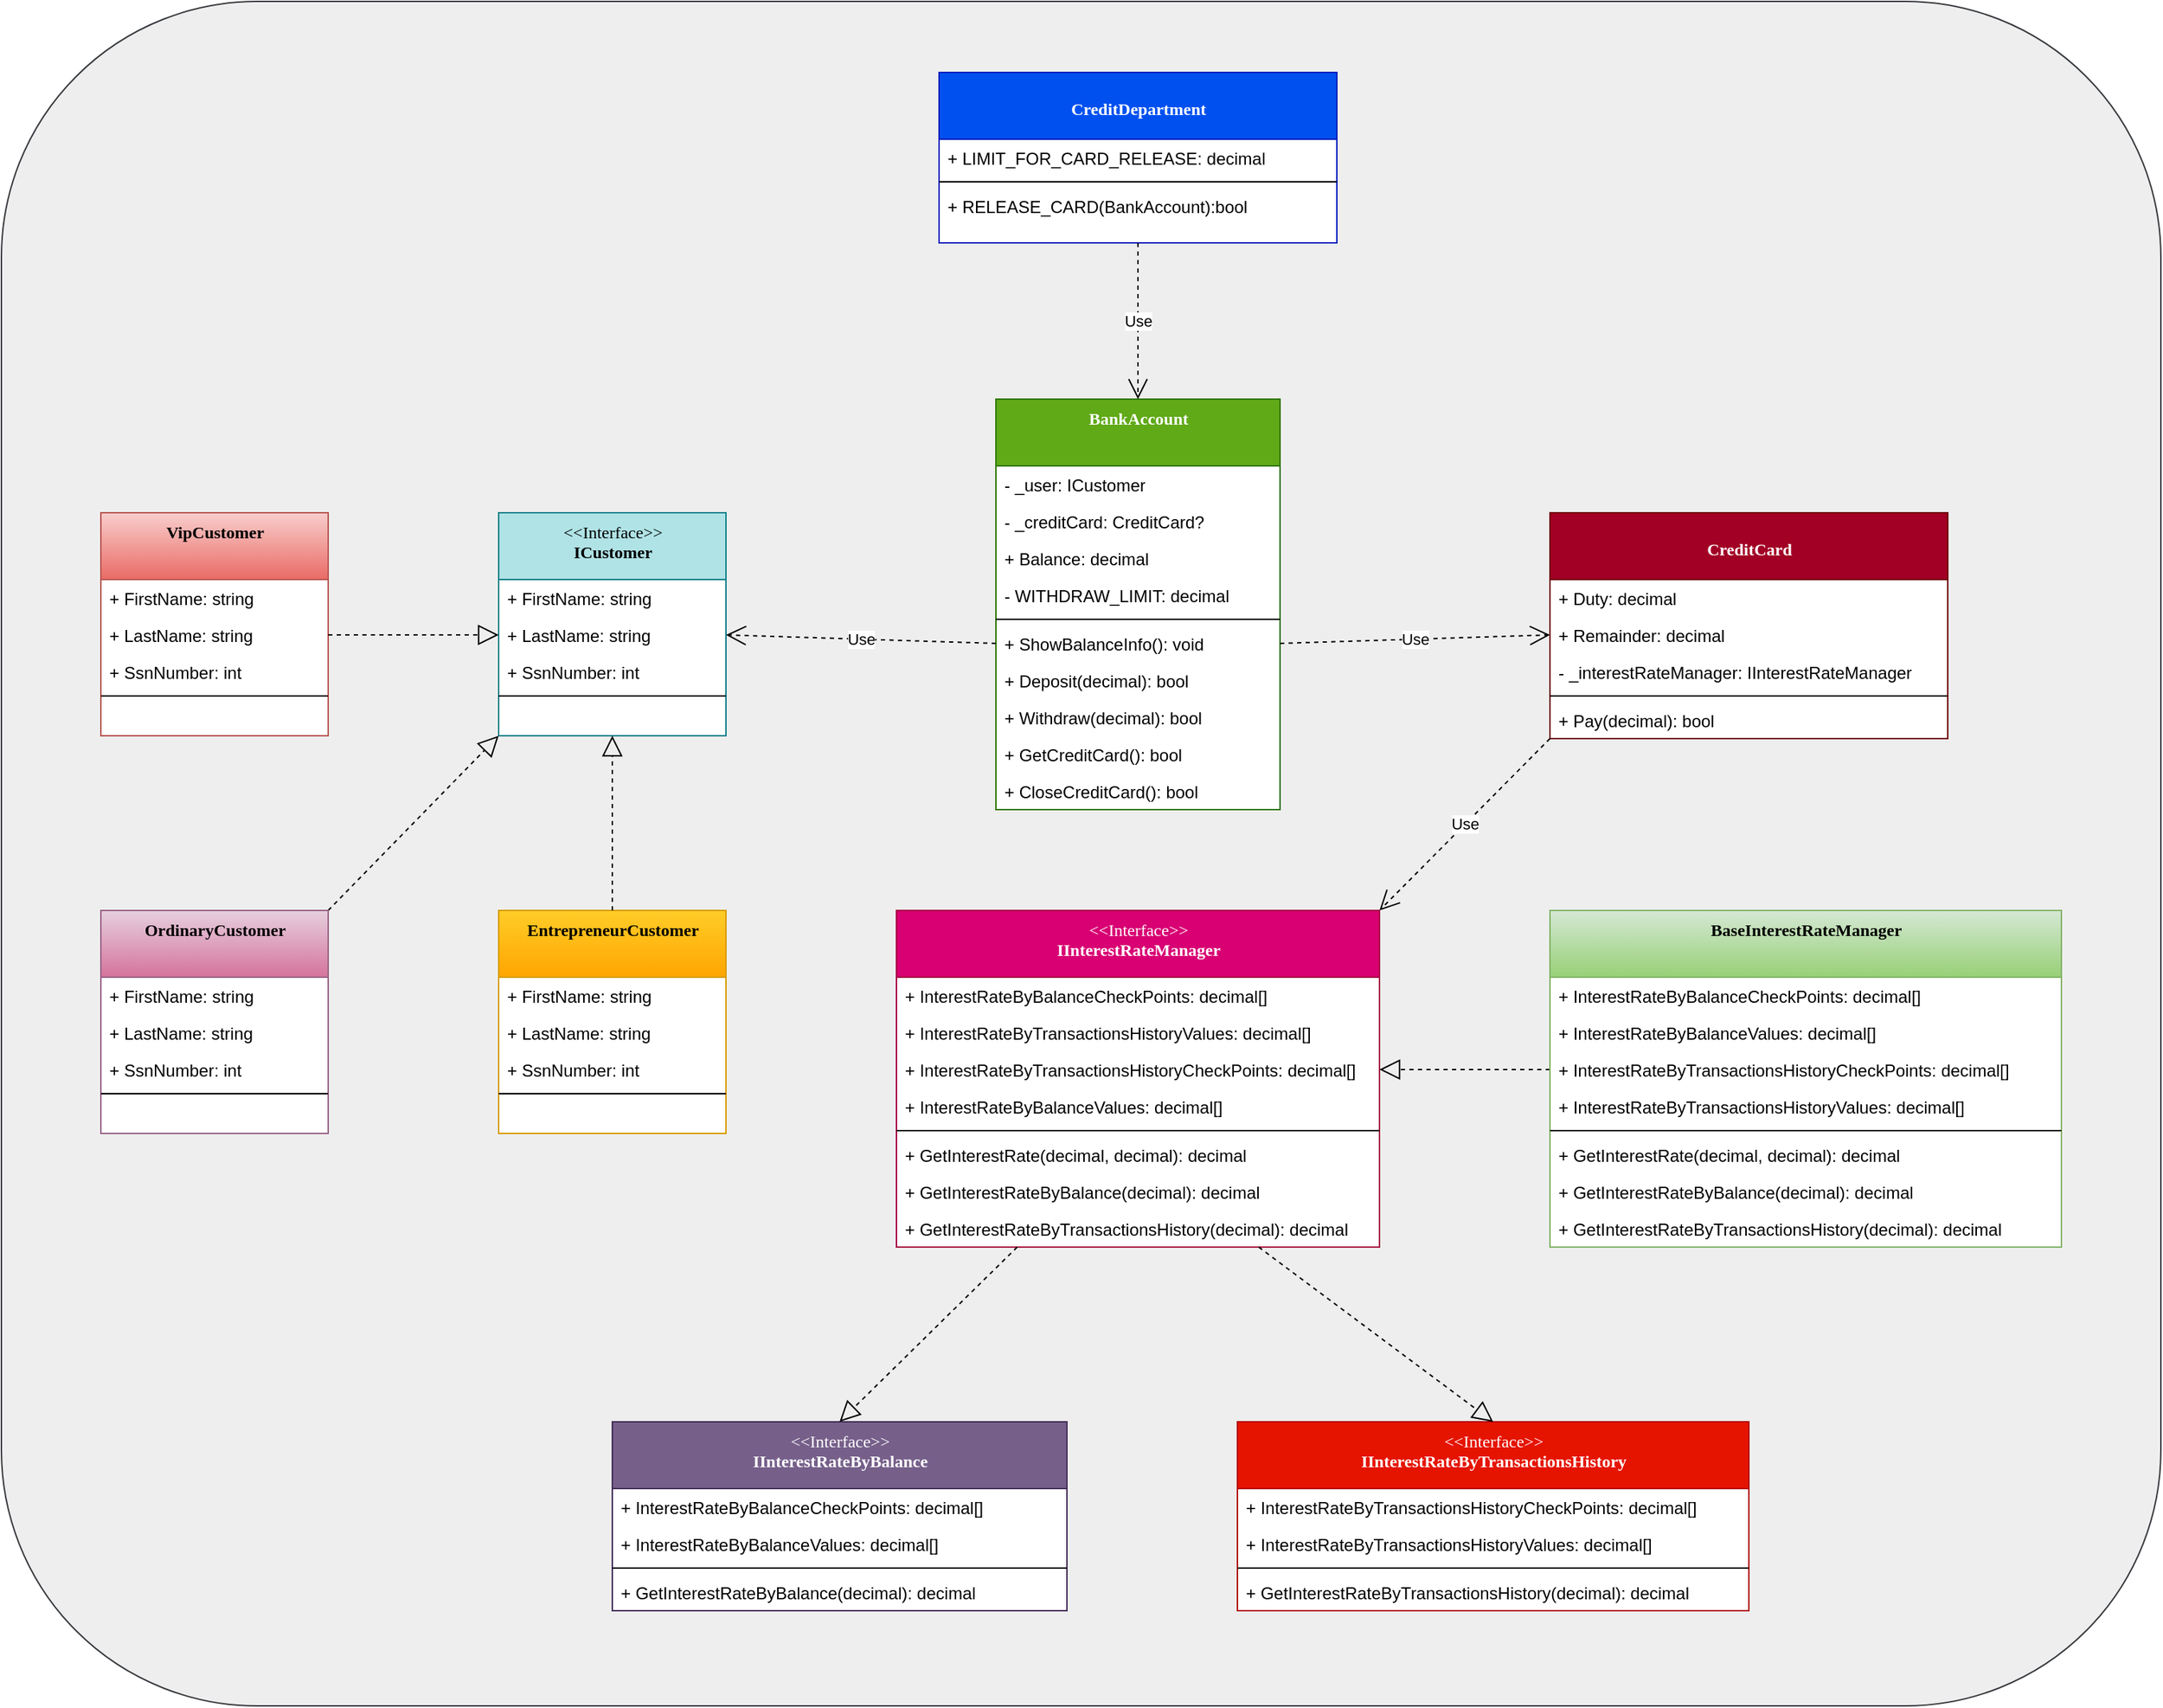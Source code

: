 <mxfile version="17.4.6" type="device"><diagram name="Page-1" id="9f46799a-70d6-7492-0946-bef42562c5a5"><mxGraphModel dx="426" dy="1614" grid="1" gridSize="10" guides="1" tooltips="1" connect="1" arrows="1" fold="1" page="1" pageScale="1" pageWidth="1100" pageHeight="850" background="#ffffff" math="0" shadow="0"><root><mxCell id="0"/><mxCell id="1" parent="0"/><mxCell id="h4UpMBdMijZL4Icsxhip-107" value="" style="rounded=1;whiteSpace=wrap;html=1;fillColor=#eeeeee;strokeColor=#36393d;" parent="1" vertex="1"><mxGeometry x="130" y="-320" width="1520" height="1200" as="geometry"/></mxCell><mxCell id="78961159f06e98e8-17" value="&lt;div&gt;&lt;span style=&quot;font-weight: normal&quot;&gt;&amp;lt;&amp;lt;Interface&amp;gt;&amp;gt;&lt;/span&gt;&lt;/div&gt;&lt;div&gt;ICustomer&lt;br&gt;&lt;/div&gt;" style="swimlane;html=1;fontStyle=1;align=center;verticalAlign=top;childLayout=stackLayout;horizontal=1;startSize=47;horizontalStack=0;resizeParent=1;resizeLast=0;collapsible=1;marginBottom=0;swimlaneFillColor=#ffffff;rounded=0;shadow=0;comic=0;labelBackgroundColor=none;strokeWidth=1;fillColor=#b0e3e6;fontFamily=Verdana;fontSize=12;strokeColor=#0e8088;" parent="1" vertex="1"><mxGeometry x="480" y="40" width="160" height="157" as="geometry"/></mxCell><mxCell id="78961159f06e98e8-21" value="+ FirstName: string" style="text;html=1;strokeColor=none;fillColor=none;align=left;verticalAlign=top;spacingLeft=4;spacingRight=4;whiteSpace=wrap;overflow=hidden;rotatable=0;points=[[0,0.5],[1,0.5]];portConstraint=eastwest;" parent="78961159f06e98e8-17" vertex="1"><mxGeometry y="47" width="160" height="26" as="geometry"/></mxCell><mxCell id="78961159f06e98e8-23" value="+ LastName: string" style="text;html=1;strokeColor=none;fillColor=none;align=left;verticalAlign=top;spacingLeft=4;spacingRight=4;whiteSpace=wrap;overflow=hidden;rotatable=0;points=[[0,0.5],[1,0.5]];portConstraint=eastwest;" parent="78961159f06e98e8-17" vertex="1"><mxGeometry y="73" width="160" height="26" as="geometry"/></mxCell><mxCell id="78961159f06e98e8-25" value="+ SsnNumber: int" style="text;html=1;strokeColor=none;fillColor=none;align=left;verticalAlign=top;spacingLeft=4;spacingRight=4;whiteSpace=wrap;overflow=hidden;rotatable=0;points=[[0,0.5],[1,0.5]];portConstraint=eastwest;" parent="78961159f06e98e8-17" vertex="1"><mxGeometry y="99" width="160" height="26" as="geometry"/></mxCell><mxCell id="78961159f06e98e8-19" value="" style="line;html=1;strokeWidth=1;fillColor=none;align=left;verticalAlign=middle;spacingTop=-1;spacingLeft=3;spacingRight=3;rotatable=0;labelPosition=right;points=[];portConstraint=eastwest;" parent="78961159f06e98e8-17" vertex="1"><mxGeometry y="125" width="160" height="8" as="geometry"/></mxCell><mxCell id="h4UpMBdMijZL4Icsxhip-3" value="" style="endArrow=block;dashed=1;endFill=0;endSize=12;html=1;rounded=0;entryX=0;entryY=1;entryDx=0;entryDy=0;exitX=1;exitY=0;exitDx=0;exitDy=0;" parent="1" source="h4UpMBdMijZL4Icsxhip-4" target="78961159f06e98e8-17" edge="1"><mxGeometry width="160" relative="1" as="geometry"><mxPoint x="990" y="390" as="sourcePoint"/><mxPoint x="1150" y="390" as="targetPoint"/></mxGeometry></mxCell><mxCell id="h4UpMBdMijZL4Icsxhip-4" value="&lt;div&gt;OrdinaryCustomer&lt;br&gt;&lt;/div&gt;" style="swimlane;html=1;fontStyle=1;align=center;verticalAlign=top;childLayout=stackLayout;horizontal=1;startSize=47;horizontalStack=0;resizeParent=1;resizeLast=0;collapsible=1;marginBottom=0;swimlaneFillColor=#ffffff;rounded=0;shadow=0;comic=0;labelBackgroundColor=none;strokeWidth=1;fillColor=#e6d0de;fontFamily=Verdana;fontSize=12;strokeColor=#996185;gradientColor=#d5739d;" parent="1" vertex="1"><mxGeometry x="200" y="320" width="160" height="157" as="geometry"/></mxCell><mxCell id="h4UpMBdMijZL4Icsxhip-5" value="+ FirstName: string" style="text;html=1;strokeColor=none;fillColor=none;align=left;verticalAlign=top;spacingLeft=4;spacingRight=4;whiteSpace=wrap;overflow=hidden;rotatable=0;points=[[0,0.5],[1,0.5]];portConstraint=eastwest;" parent="h4UpMBdMijZL4Icsxhip-4" vertex="1"><mxGeometry y="47" width="160" height="26" as="geometry"/></mxCell><mxCell id="h4UpMBdMijZL4Icsxhip-6" value="+ LastName: string" style="text;html=1;strokeColor=none;fillColor=none;align=left;verticalAlign=top;spacingLeft=4;spacingRight=4;whiteSpace=wrap;overflow=hidden;rotatable=0;points=[[0,0.5],[1,0.5]];portConstraint=eastwest;" parent="h4UpMBdMijZL4Icsxhip-4" vertex="1"><mxGeometry y="73" width="160" height="26" as="geometry"/></mxCell><mxCell id="h4UpMBdMijZL4Icsxhip-7" value="+ SsnNumber: int" style="text;html=1;strokeColor=none;fillColor=none;align=left;verticalAlign=top;spacingLeft=4;spacingRight=4;whiteSpace=wrap;overflow=hidden;rotatable=0;points=[[0,0.5],[1,0.5]];portConstraint=eastwest;" parent="h4UpMBdMijZL4Icsxhip-4" vertex="1"><mxGeometry y="99" width="160" height="26" as="geometry"/></mxCell><mxCell id="h4UpMBdMijZL4Icsxhip-8" value="" style="line;html=1;strokeWidth=1;fillColor=none;align=left;verticalAlign=middle;spacingTop=-1;spacingLeft=3;spacingRight=3;rotatable=0;labelPosition=right;points=[];portConstraint=eastwest;" parent="h4UpMBdMijZL4Icsxhip-4" vertex="1"><mxGeometry y="125" width="160" height="8" as="geometry"/></mxCell><mxCell id="h4UpMBdMijZL4Icsxhip-9" value="&lt;div&gt;EntrepreneurCustomer&lt;br&gt;&lt;/div&gt;" style="swimlane;html=1;fontStyle=1;align=center;verticalAlign=top;childLayout=stackLayout;horizontal=1;startSize=47;horizontalStack=0;resizeParent=1;resizeLast=0;collapsible=1;marginBottom=0;swimlaneFillColor=#ffffff;rounded=0;shadow=0;comic=0;labelBackgroundColor=none;strokeWidth=1;fillColor=#ffcd28;fontFamily=Verdana;fontSize=12;strokeColor=#d79b00;gradientColor=#ffa500;" parent="1" vertex="1"><mxGeometry x="480" y="320" width="160" height="157" as="geometry"><mxRectangle x="480" y="360" width="190" height="47" as="alternateBounds"/></mxGeometry></mxCell><mxCell id="h4UpMBdMijZL4Icsxhip-10" value="+ FirstName: string" style="text;html=1;strokeColor=none;fillColor=none;align=left;verticalAlign=top;spacingLeft=4;spacingRight=4;whiteSpace=wrap;overflow=hidden;rotatable=0;points=[[0,0.5],[1,0.5]];portConstraint=eastwest;" parent="h4UpMBdMijZL4Icsxhip-9" vertex="1"><mxGeometry y="47" width="160" height="26" as="geometry"/></mxCell><mxCell id="h4UpMBdMijZL4Icsxhip-11" value="+ LastName: string" style="text;html=1;strokeColor=none;fillColor=none;align=left;verticalAlign=top;spacingLeft=4;spacingRight=4;whiteSpace=wrap;overflow=hidden;rotatable=0;points=[[0,0.5],[1,0.5]];portConstraint=eastwest;" parent="h4UpMBdMijZL4Icsxhip-9" vertex="1"><mxGeometry y="73" width="160" height="26" as="geometry"/></mxCell><mxCell id="h4UpMBdMijZL4Icsxhip-12" value="+ SsnNumber: int" style="text;html=1;strokeColor=none;fillColor=none;align=left;verticalAlign=top;spacingLeft=4;spacingRight=4;whiteSpace=wrap;overflow=hidden;rotatable=0;points=[[0,0.5],[1,0.5]];portConstraint=eastwest;" parent="h4UpMBdMijZL4Icsxhip-9" vertex="1"><mxGeometry y="99" width="160" height="26" as="geometry"/></mxCell><mxCell id="h4UpMBdMijZL4Icsxhip-13" value="" style="line;html=1;strokeWidth=1;fillColor=none;align=left;verticalAlign=middle;spacingTop=-1;spacingLeft=3;spacingRight=3;rotatable=0;labelPosition=right;points=[];portConstraint=eastwest;" parent="h4UpMBdMijZL4Icsxhip-9" vertex="1"><mxGeometry y="125" width="160" height="8" as="geometry"/></mxCell><mxCell id="h4UpMBdMijZL4Icsxhip-14" value="&lt;div&gt;VipCustomer&lt;br&gt;&lt;/div&gt;" style="swimlane;html=1;fontStyle=1;align=center;verticalAlign=top;childLayout=stackLayout;horizontal=1;startSize=47;horizontalStack=0;resizeParent=1;resizeLast=0;collapsible=1;marginBottom=0;swimlaneFillColor=#ffffff;rounded=0;shadow=0;comic=0;labelBackgroundColor=none;strokeWidth=1;fillColor=#f8cecc;fontFamily=Verdana;fontSize=12;strokeColor=#b85450;gradientColor=#ea6b66;" parent="1" vertex="1"><mxGeometry x="200" y="40" width="160" height="157" as="geometry"/></mxCell><mxCell id="h4UpMBdMijZL4Icsxhip-15" value="+ FirstName: string" style="text;html=1;strokeColor=none;fillColor=none;align=left;verticalAlign=top;spacingLeft=4;spacingRight=4;whiteSpace=wrap;overflow=hidden;rotatable=0;points=[[0,0.5],[1,0.5]];portConstraint=eastwest;" parent="h4UpMBdMijZL4Icsxhip-14" vertex="1"><mxGeometry y="47" width="160" height="26" as="geometry"/></mxCell><mxCell id="h4UpMBdMijZL4Icsxhip-16" value="+ LastName: string" style="text;html=1;strokeColor=none;fillColor=none;align=left;verticalAlign=top;spacingLeft=4;spacingRight=4;whiteSpace=wrap;overflow=hidden;rotatable=0;points=[[0,0.5],[1,0.5]];portConstraint=eastwest;" parent="h4UpMBdMijZL4Icsxhip-14" vertex="1"><mxGeometry y="73" width="160" height="26" as="geometry"/></mxCell><mxCell id="h4UpMBdMijZL4Icsxhip-17" value="+ SsnNumber: int" style="text;html=1;strokeColor=none;fillColor=none;align=left;verticalAlign=top;spacingLeft=4;spacingRight=4;whiteSpace=wrap;overflow=hidden;rotatable=0;points=[[0,0.5],[1,0.5]];portConstraint=eastwest;" parent="h4UpMBdMijZL4Icsxhip-14" vertex="1"><mxGeometry y="99" width="160" height="26" as="geometry"/></mxCell><mxCell id="h4UpMBdMijZL4Icsxhip-18" value="" style="line;html=1;strokeWidth=1;fillColor=none;align=left;verticalAlign=middle;spacingTop=-1;spacingLeft=3;spacingRight=3;rotatable=0;labelPosition=right;points=[];portConstraint=eastwest;" parent="h4UpMBdMijZL4Icsxhip-14" vertex="1"><mxGeometry y="125" width="160" height="8" as="geometry"/></mxCell><mxCell id="h4UpMBdMijZL4Icsxhip-19" value="" style="endArrow=block;dashed=1;endFill=0;endSize=12;html=1;rounded=0;entryX=0.5;entryY=1;entryDx=0;entryDy=0;exitX=0.5;exitY=0;exitDx=0;exitDy=0;" parent="1" source="h4UpMBdMijZL4Icsxhip-9" target="78961159f06e98e8-17" edge="1"><mxGeometry width="160" relative="1" as="geometry"><mxPoint x="820" y="420" as="sourcePoint"/><mxPoint x="430" y="270" as="targetPoint"/></mxGeometry></mxCell><mxCell id="h4UpMBdMijZL4Icsxhip-20" value="" style="endArrow=block;dashed=1;endFill=0;endSize=12;html=1;rounded=0;entryX=0;entryY=0.5;entryDx=0;entryDy=0;exitX=1;exitY=0.5;exitDx=0;exitDy=0;" parent="1" source="h4UpMBdMijZL4Icsxhip-16" target="78961159f06e98e8-23" edge="1"><mxGeometry width="160" relative="1" as="geometry"><mxPoint x="610" y="400" as="sourcePoint"/><mxPoint x="220" y="250" as="targetPoint"/></mxGeometry></mxCell><mxCell id="h4UpMBdMijZL4Icsxhip-21" value="BankAccount" style="swimlane;html=1;fontStyle=1;align=center;verticalAlign=top;childLayout=stackLayout;horizontal=1;startSize=47;horizontalStack=0;resizeParent=1;resizeLast=0;collapsible=1;marginBottom=0;swimlaneFillColor=#ffffff;rounded=0;shadow=0;comic=0;labelBackgroundColor=none;strokeWidth=1;fillColor=#60a917;fontFamily=Verdana;fontSize=12;strokeColor=#2D7600;fontColor=#ffffff;" parent="1" vertex="1"><mxGeometry x="830" y="-40" width="200" height="289" as="geometry"/></mxCell><mxCell id="h4UpMBdMijZL4Icsxhip-22" value="- _user: ICustomer" style="text;html=1;strokeColor=none;fillColor=none;align=left;verticalAlign=top;spacingLeft=4;spacingRight=4;whiteSpace=wrap;overflow=hidden;rotatable=0;points=[[0,0.5],[1,0.5]];portConstraint=eastwest;" parent="h4UpMBdMijZL4Icsxhip-21" vertex="1"><mxGeometry y="47" width="200" height="26" as="geometry"/></mxCell><mxCell id="h4UpMBdMijZL4Icsxhip-31" value="- _creditCard: CreditCard?" style="text;html=1;strokeColor=none;fillColor=none;align=left;verticalAlign=top;spacingLeft=4;spacingRight=4;whiteSpace=wrap;overflow=hidden;rotatable=0;points=[[0,0.5],[1,0.5]];portConstraint=eastwest;" parent="h4UpMBdMijZL4Icsxhip-21" vertex="1"><mxGeometry y="73" width="200" height="26" as="geometry"/></mxCell><mxCell id="h4UpMBdMijZL4Icsxhip-33" value="+ Balance: decimal" style="text;html=1;strokeColor=none;fillColor=none;align=left;verticalAlign=top;spacingLeft=4;spacingRight=4;whiteSpace=wrap;overflow=hidden;rotatable=0;points=[[0,0.5],[1,0.5]];portConstraint=eastwest;" parent="h4UpMBdMijZL4Icsxhip-21" vertex="1"><mxGeometry y="99" width="200" height="26" as="geometry"/></mxCell><mxCell id="RHZksuAQUtv9JW6ivb7y-1" value="- WITHDRAW_LIMIT: decimal" style="text;html=1;strokeColor=none;fillColor=none;align=left;verticalAlign=top;spacingLeft=4;spacingRight=4;whiteSpace=wrap;overflow=hidden;rotatable=0;points=[[0,0.5],[1,0.5]];portConstraint=eastwest;" vertex="1" parent="h4UpMBdMijZL4Icsxhip-21"><mxGeometry y="125" width="200" height="26" as="geometry"/></mxCell><mxCell id="h4UpMBdMijZL4Icsxhip-25" value="" style="line;html=1;strokeWidth=1;fillColor=none;align=left;verticalAlign=middle;spacingTop=-1;spacingLeft=3;spacingRight=3;rotatable=0;labelPosition=right;points=[];portConstraint=eastwest;" parent="h4UpMBdMijZL4Icsxhip-21" vertex="1"><mxGeometry y="151" width="200" height="8" as="geometry"/></mxCell><mxCell id="h4UpMBdMijZL4Icsxhip-26" value="+ ShowBalanceInfo(): void" style="text;html=1;strokeColor=none;fillColor=none;align=left;verticalAlign=top;spacingLeft=4;spacingRight=4;whiteSpace=wrap;overflow=hidden;rotatable=0;points=[[0,0.5],[1,0.5]];portConstraint=eastwest;" parent="h4UpMBdMijZL4Icsxhip-21" vertex="1"><mxGeometry y="159" width="200" height="26" as="geometry"/></mxCell><mxCell id="h4UpMBdMijZL4Icsxhip-29" value="+ Deposit(decimal): bool" style="text;html=1;strokeColor=none;fillColor=none;align=left;verticalAlign=top;spacingLeft=4;spacingRight=4;whiteSpace=wrap;overflow=hidden;rotatable=0;points=[[0,0.5],[1,0.5]];portConstraint=eastwest;" parent="h4UpMBdMijZL4Icsxhip-21" vertex="1"><mxGeometry y="185" width="200" height="26" as="geometry"/></mxCell><mxCell id="h4UpMBdMijZL4Icsxhip-30" value="+ Withdraw(decimal): bool" style="text;html=1;strokeColor=none;fillColor=none;align=left;verticalAlign=top;spacingLeft=4;spacingRight=4;whiteSpace=wrap;overflow=hidden;rotatable=0;points=[[0,0.5],[1,0.5]];portConstraint=eastwest;" parent="h4UpMBdMijZL4Icsxhip-21" vertex="1"><mxGeometry y="211" width="200" height="26" as="geometry"/></mxCell><mxCell id="h4UpMBdMijZL4Icsxhip-34" value="+ GetCreditCard(): bool" style="text;html=1;strokeColor=none;fillColor=none;align=left;verticalAlign=top;spacingLeft=4;spacingRight=4;whiteSpace=wrap;overflow=hidden;rotatable=0;points=[[0,0.5],[1,0.5]];portConstraint=eastwest;" parent="h4UpMBdMijZL4Icsxhip-21" vertex="1"><mxGeometry y="237" width="200" height="26" as="geometry"/></mxCell><mxCell id="h4UpMBdMijZL4Icsxhip-35" value="+ CloseCreditCard(): bool" style="text;html=1;strokeColor=none;fillColor=none;align=left;verticalAlign=top;spacingLeft=4;spacingRight=4;whiteSpace=wrap;overflow=hidden;rotatable=0;points=[[0,0.5],[1,0.5]];portConstraint=eastwest;" parent="h4UpMBdMijZL4Icsxhip-21" vertex="1"><mxGeometry y="263" width="200" height="26" as="geometry"/></mxCell><mxCell id="h4UpMBdMijZL4Icsxhip-28" value="Use" style="endArrow=open;endSize=12;dashed=1;html=1;rounded=0;entryX=1;entryY=0.5;entryDx=0;entryDy=0;exitX=0;exitY=0.5;exitDx=0;exitDy=0;" parent="1" source="h4UpMBdMijZL4Icsxhip-26" target="78961159f06e98e8-23" edge="1"><mxGeometry width="160" relative="1" as="geometry"><mxPoint x="740" y="-80" as="sourcePoint"/><mxPoint x="780" as="targetPoint"/></mxGeometry></mxCell><mxCell id="h4UpMBdMijZL4Icsxhip-36" value="Use" style="endArrow=open;endSize=12;dashed=1;html=1;rounded=0;entryX=0;entryY=0.5;entryDx=0;entryDy=0;exitX=1;exitY=0.5;exitDx=0;exitDy=0;" parent="1" source="h4UpMBdMijZL4Icsxhip-26" target="h4UpMBdMijZL4Icsxhip-39" edge="1"><mxGeometry width="160" relative="1" as="geometry"><mxPoint x="1050" y="100" as="sourcePoint"/><mxPoint x="560" y="-320" as="targetPoint"/></mxGeometry></mxCell><mxCell id="h4UpMBdMijZL4Icsxhip-37" value="&lt;blockquote&gt;CreditCard&lt;/blockquote&gt;" style="swimlane;html=1;fontStyle=1;align=center;verticalAlign=top;childLayout=stackLayout;horizontal=1;startSize=47;horizontalStack=0;resizeParent=1;resizeLast=0;collapsible=1;marginBottom=0;swimlaneFillColor=#ffffff;rounded=0;shadow=0;comic=0;labelBackgroundColor=none;strokeWidth=1;fillColor=#a20025;fontFamily=Verdana;fontSize=12;strokeColor=#6F0000;fontColor=#ffffff;" parent="1" vertex="1"><mxGeometry x="1220" y="40" width="280" height="159" as="geometry"/></mxCell><mxCell id="h4UpMBdMijZL4Icsxhip-38" value="+ Duty: decimal" style="text;html=1;strokeColor=none;fillColor=none;align=left;verticalAlign=top;spacingLeft=4;spacingRight=4;whiteSpace=wrap;overflow=hidden;rotatable=0;points=[[0,0.5],[1,0.5]];portConstraint=eastwest;" parent="h4UpMBdMijZL4Icsxhip-37" vertex="1"><mxGeometry y="47" width="280" height="26" as="geometry"/></mxCell><mxCell id="h4UpMBdMijZL4Icsxhip-39" value="+ Remainder: decimal" style="text;html=1;strokeColor=none;fillColor=none;align=left;verticalAlign=top;spacingLeft=4;spacingRight=4;whiteSpace=wrap;overflow=hidden;rotatable=0;points=[[0,0.5],[1,0.5]];portConstraint=eastwest;" parent="h4UpMBdMijZL4Icsxhip-37" vertex="1"><mxGeometry y="73" width="280" height="26" as="geometry"/></mxCell><mxCell id="h4UpMBdMijZL4Icsxhip-58" value="- _interestRateManager: IInterestRateManager" style="text;html=1;strokeColor=none;fillColor=none;align=left;verticalAlign=top;spacingLeft=4;spacingRight=4;whiteSpace=wrap;overflow=hidden;rotatable=0;points=[[0,0.5],[1,0.5]];portConstraint=eastwest;" parent="h4UpMBdMijZL4Icsxhip-37" vertex="1"><mxGeometry y="99" width="280" height="26" as="geometry"/></mxCell><mxCell id="h4UpMBdMijZL4Icsxhip-41" value="" style="line;html=1;strokeWidth=1;fillColor=none;align=left;verticalAlign=middle;spacingTop=-1;spacingLeft=3;spacingRight=3;rotatable=0;labelPosition=right;points=[];portConstraint=eastwest;" parent="h4UpMBdMijZL4Icsxhip-37" vertex="1"><mxGeometry y="125" width="280" height="8" as="geometry"/></mxCell><mxCell id="h4UpMBdMijZL4Icsxhip-42" value="+ Pay(decimal): bool" style="text;html=1;strokeColor=none;fillColor=none;align=left;verticalAlign=top;spacingLeft=4;spacingRight=4;whiteSpace=wrap;overflow=hidden;rotatable=0;points=[[0,0.5],[1,0.5]];portConstraint=eastwest;" parent="h4UpMBdMijZL4Icsxhip-37" vertex="1"><mxGeometry y="133" width="280" height="26" as="geometry"/></mxCell><mxCell id="h4UpMBdMijZL4Icsxhip-50" value="Use" style="endArrow=open;endSize=12;dashed=1;html=1;rounded=0;entryX=1;entryY=0;entryDx=0;entryDy=0;exitX=0;exitY=1;exitDx=0;exitDy=0;" parent="1" source="h4UpMBdMijZL4Icsxhip-37" target="h4UpMBdMijZL4Icsxhip-60" edge="1"><mxGeometry width="160" relative="1" as="geometry"><mxPoint x="1070" y="180" as="sourcePoint"/><mxPoint x="890" y="270" as="targetPoint"/></mxGeometry></mxCell><mxCell id="h4UpMBdMijZL4Icsxhip-51" value="&lt;blockquote&gt;CreditDepartment&lt;/blockquote&gt;" style="swimlane;html=1;fontStyle=1;align=center;verticalAlign=top;childLayout=stackLayout;horizontal=1;startSize=47;horizontalStack=0;resizeParent=1;resizeLast=0;collapsible=1;marginBottom=0;swimlaneFillColor=#ffffff;rounded=0;shadow=0;comic=0;labelBackgroundColor=none;strokeWidth=1;fillColor=#0050ef;fontFamily=Verdana;fontSize=12;strokeColor=#001DBC;fontColor=#ffffff;" parent="1" vertex="1"><mxGeometry x="790" y="-270" width="280" height="120" as="geometry"/></mxCell><mxCell id="h4UpMBdMijZL4Icsxhip-52" value="+ LIMIT_FOR_CARD_RELEASE: decimal" style="text;html=1;strokeColor=none;fillColor=none;align=left;verticalAlign=top;spacingLeft=4;spacingRight=4;whiteSpace=wrap;overflow=hidden;rotatable=0;points=[[0,0.5],[1,0.5]];portConstraint=eastwest;" parent="h4UpMBdMijZL4Icsxhip-51" vertex="1"><mxGeometry y="47" width="280" height="26" as="geometry"/></mxCell><mxCell id="h4UpMBdMijZL4Icsxhip-54" value="" style="line;html=1;strokeWidth=1;fillColor=none;align=left;verticalAlign=middle;spacingTop=-1;spacingLeft=3;spacingRight=3;rotatable=0;labelPosition=right;points=[];portConstraint=eastwest;" parent="h4UpMBdMijZL4Icsxhip-51" vertex="1"><mxGeometry y="73" width="280" height="8" as="geometry"/></mxCell><mxCell id="h4UpMBdMijZL4Icsxhip-55" value="+ RELEASE_CARD(BankAccount):bool" style="text;html=1;strokeColor=none;fillColor=none;align=left;verticalAlign=top;spacingLeft=4;spacingRight=4;whiteSpace=wrap;overflow=hidden;rotatable=0;points=[[0,0.5],[1,0.5]];portConstraint=eastwest;" parent="h4UpMBdMijZL4Icsxhip-51" vertex="1"><mxGeometry y="81" width="280" height="26" as="geometry"/></mxCell><mxCell id="h4UpMBdMijZL4Icsxhip-59" value="Use" style="endArrow=open;endSize=12;dashed=1;html=1;rounded=0;entryX=0.5;entryY=0;entryDx=0;entryDy=0;exitX=0.5;exitY=1;exitDx=0;exitDy=0;" parent="1" source="h4UpMBdMijZL4Icsxhip-51" target="h4UpMBdMijZL4Icsxhip-21" edge="1"><mxGeometry width="160" relative="1" as="geometry"><mxPoint x="510" y="-110" as="sourcePoint"/><mxPoint x="690" y="-154.5" as="targetPoint"/></mxGeometry></mxCell><mxCell id="h4UpMBdMijZL4Icsxhip-60" value="&lt;div&gt;&lt;span style=&quot;font-weight: normal&quot;&gt;&amp;lt;&amp;lt;Interface&amp;gt;&amp;gt;&lt;/span&gt;&lt;/div&gt;&lt;div&gt;IInterestRateManager&lt;br&gt;&lt;/div&gt;" style="swimlane;html=1;fontStyle=1;align=center;verticalAlign=top;childLayout=stackLayout;horizontal=1;startSize=47;horizontalStack=0;resizeParent=1;resizeLast=0;collapsible=1;marginBottom=0;swimlaneFillColor=#ffffff;rounded=0;shadow=0;comic=0;labelBackgroundColor=none;strokeWidth=1;fillColor=#d80073;fontFamily=Verdana;fontSize=12;strokeColor=#A50040;fontColor=#ffffff;" parent="1" vertex="1"><mxGeometry x="760" y="320" width="340" height="237" as="geometry"/></mxCell><mxCell id="h4UpMBdMijZL4Icsxhip-103" value="+ InterestRateByBalanceCheckPoints: decimal[]" style="text;html=1;strokeColor=none;fillColor=none;align=left;verticalAlign=top;spacingLeft=4;spacingRight=4;whiteSpace=wrap;overflow=hidden;rotatable=0;points=[[0,0.5],[1,0.5]];portConstraint=eastwest;" parent="h4UpMBdMijZL4Icsxhip-60" vertex="1"><mxGeometry y="47" width="340" height="26" as="geometry"/></mxCell><mxCell id="h4UpMBdMijZL4Icsxhip-106" value="+ InterestRateByTransactionsHistoryValues: decimal[]" style="text;html=1;strokeColor=none;fillColor=none;align=left;verticalAlign=top;spacingLeft=4;spacingRight=4;whiteSpace=wrap;overflow=hidden;rotatable=0;points=[[0,0.5],[1,0.5]];portConstraint=eastwest;" parent="h4UpMBdMijZL4Icsxhip-60" vertex="1"><mxGeometry y="73" width="340" height="26" as="geometry"/></mxCell><mxCell id="h4UpMBdMijZL4Icsxhip-105" value="+ InterestRateByTransactionsHistoryCheckPoints: decimal[]" style="text;html=1;strokeColor=none;fillColor=none;align=left;verticalAlign=top;spacingLeft=4;spacingRight=4;whiteSpace=wrap;overflow=hidden;rotatable=0;points=[[0,0.5],[1,0.5]];portConstraint=eastwest;" parent="h4UpMBdMijZL4Icsxhip-60" vertex="1"><mxGeometry y="99" width="340" height="26" as="geometry"/></mxCell><mxCell id="h4UpMBdMijZL4Icsxhip-104" value="+ InterestRateByBalanceValues: decimal[]" style="text;html=1;strokeColor=none;fillColor=none;align=left;verticalAlign=top;spacingLeft=4;spacingRight=4;whiteSpace=wrap;overflow=hidden;rotatable=0;points=[[0,0.5],[1,0.5]];portConstraint=eastwest;" parent="h4UpMBdMijZL4Icsxhip-60" vertex="1"><mxGeometry y="125" width="340" height="26" as="geometry"/></mxCell><mxCell id="h4UpMBdMijZL4Icsxhip-64" value="" style="line;html=1;strokeWidth=1;fillColor=none;align=left;verticalAlign=middle;spacingTop=-1;spacingLeft=3;spacingRight=3;rotatable=0;labelPosition=right;points=[];portConstraint=eastwest;" parent="h4UpMBdMijZL4Icsxhip-60" vertex="1"><mxGeometry y="151" width="340" height="8" as="geometry"/></mxCell><mxCell id="h4UpMBdMijZL4Icsxhip-87" value="+ GetInterestRate(decimal, decimal): decimal" style="text;html=1;strokeColor=none;fillColor=none;align=left;verticalAlign=top;spacingLeft=4;spacingRight=4;whiteSpace=wrap;overflow=hidden;rotatable=0;points=[[0,0.5],[1,0.5]];portConstraint=eastwest;" parent="h4UpMBdMijZL4Icsxhip-60" vertex="1"><mxGeometry y="159" width="340" height="26" as="geometry"/></mxCell><mxCell id="h4UpMBdMijZL4Icsxhip-90" value="+ GetInterestRateByBalance(decimal): decimal" style="text;html=1;strokeColor=none;fillColor=none;align=left;verticalAlign=top;spacingLeft=4;spacingRight=4;whiteSpace=wrap;overflow=hidden;rotatable=0;points=[[0,0.5],[1,0.5]];portConstraint=eastwest;" parent="h4UpMBdMijZL4Icsxhip-60" vertex="1"><mxGeometry y="185" width="340" height="26" as="geometry"/></mxCell><mxCell id="h4UpMBdMijZL4Icsxhip-91" value="+ GetInterestRateByTransactionsHistory(decimal): decimal" style="text;html=1;strokeColor=none;fillColor=none;align=left;verticalAlign=top;spacingLeft=4;spacingRight=4;whiteSpace=wrap;overflow=hidden;rotatable=0;points=[[0,0.5],[1,0.5]];portConstraint=eastwest;" parent="h4UpMBdMijZL4Icsxhip-60" vertex="1"><mxGeometry y="211" width="340" height="26" as="geometry"/></mxCell><mxCell id="h4UpMBdMijZL4Icsxhip-75" value="&lt;div&gt;&lt;span style=&quot;font-weight: normal&quot;&gt;&amp;lt;&amp;lt;Interface&amp;gt;&amp;gt;&lt;/span&gt;&lt;/div&gt;&lt;div&gt;IInterestRateByBalance&lt;br&gt;&lt;/div&gt;" style="swimlane;html=1;fontStyle=1;align=center;verticalAlign=top;childLayout=stackLayout;horizontal=1;startSize=47;horizontalStack=0;resizeParent=1;resizeLast=0;collapsible=1;marginBottom=0;swimlaneFillColor=#ffffff;rounded=0;shadow=0;comic=0;labelBackgroundColor=none;strokeWidth=1;fillColor=#76608a;fontFamily=Verdana;fontSize=12;strokeColor=#432D57;fontColor=#ffffff;" parent="1" vertex="1"><mxGeometry x="560" y="680" width="320" height="133" as="geometry"/></mxCell><mxCell id="h4UpMBdMijZL4Icsxhip-95" value="+ InterestRateByBalanceCheckPoints: decimal[]" style="text;html=1;strokeColor=none;fillColor=none;align=left;verticalAlign=top;spacingLeft=4;spacingRight=4;whiteSpace=wrap;overflow=hidden;rotatable=0;points=[[0,0.5],[1,0.5]];portConstraint=eastwest;" parent="h4UpMBdMijZL4Icsxhip-75" vertex="1"><mxGeometry y="47" width="320" height="26" as="geometry"/></mxCell><mxCell id="h4UpMBdMijZL4Icsxhip-96" value="+ InterestRateByBalanceValues: decimal[]" style="text;html=1;strokeColor=none;fillColor=none;align=left;verticalAlign=top;spacingLeft=4;spacingRight=4;whiteSpace=wrap;overflow=hidden;rotatable=0;points=[[0,0.5],[1,0.5]];portConstraint=eastwest;" parent="h4UpMBdMijZL4Icsxhip-75" vertex="1"><mxGeometry y="73" width="320" height="26" as="geometry"/></mxCell><mxCell id="h4UpMBdMijZL4Icsxhip-76" value="" style="line;html=1;strokeWidth=1;fillColor=none;align=left;verticalAlign=middle;spacingTop=-1;spacingLeft=3;spacingRight=3;rotatable=0;labelPosition=right;points=[];portConstraint=eastwest;" parent="h4UpMBdMijZL4Icsxhip-75" vertex="1"><mxGeometry y="99" width="320" height="8" as="geometry"/></mxCell><mxCell id="h4UpMBdMijZL4Icsxhip-88" value="+ GetInterestRateByBalance(decimal): decimal" style="text;html=1;strokeColor=none;fillColor=none;align=left;verticalAlign=top;spacingLeft=4;spacingRight=4;whiteSpace=wrap;overflow=hidden;rotatable=0;points=[[0,0.5],[1,0.5]];portConstraint=eastwest;" parent="h4UpMBdMijZL4Icsxhip-75" vertex="1"><mxGeometry y="107" width="320" height="26" as="geometry"/></mxCell><mxCell id="h4UpMBdMijZL4Icsxhip-77" value="&lt;div&gt;&lt;span style=&quot;font-weight: normal&quot;&gt;&amp;lt;&amp;lt;Interface&amp;gt;&amp;gt;&lt;/span&gt;&lt;/div&gt;&lt;div&gt;IInterestRateByTransactionsHistory&lt;br&gt;&lt;/div&gt;" style="swimlane;html=1;fontStyle=1;align=center;verticalAlign=top;childLayout=stackLayout;horizontal=1;startSize=47;horizontalStack=0;resizeParent=1;resizeLast=0;collapsible=1;marginBottom=0;swimlaneFillColor=#ffffff;rounded=0;shadow=0;comic=0;labelBackgroundColor=none;strokeWidth=1;fillColor=#e51400;fontFamily=Verdana;fontSize=12;strokeColor=#B20000;fontColor=#ffffff;" parent="1" vertex="1"><mxGeometry x="1000" y="680" width="360" height="133" as="geometry"/></mxCell><mxCell id="h4UpMBdMijZL4Icsxhip-97" value="+ InterestRateByTransactionsHistoryCheckPoints: decimal[]" style="text;html=1;strokeColor=none;fillColor=none;align=left;verticalAlign=top;spacingLeft=4;spacingRight=4;whiteSpace=wrap;overflow=hidden;rotatable=0;points=[[0,0.5],[1,0.5]];portConstraint=eastwest;" parent="h4UpMBdMijZL4Icsxhip-77" vertex="1"><mxGeometry y="47" width="360" height="26" as="geometry"/></mxCell><mxCell id="h4UpMBdMijZL4Icsxhip-98" value="+ InterestRateByTransactionsHistoryValues: decimal[]" style="text;html=1;strokeColor=none;fillColor=none;align=left;verticalAlign=top;spacingLeft=4;spacingRight=4;whiteSpace=wrap;overflow=hidden;rotatable=0;points=[[0,0.5],[1,0.5]];portConstraint=eastwest;" parent="h4UpMBdMijZL4Icsxhip-77" vertex="1"><mxGeometry y="73" width="360" height="26" as="geometry"/></mxCell><mxCell id="h4UpMBdMijZL4Icsxhip-78" value="" style="line;html=1;strokeWidth=1;fillColor=none;align=left;verticalAlign=middle;spacingTop=-1;spacingLeft=3;spacingRight=3;rotatable=0;labelPosition=right;points=[];portConstraint=eastwest;" parent="h4UpMBdMijZL4Icsxhip-77" vertex="1"><mxGeometry y="99" width="360" height="8" as="geometry"/></mxCell><mxCell id="h4UpMBdMijZL4Icsxhip-89" value="+ GetInterestRateByTransactionsHistory(decimal): decimal" style="text;html=1;strokeColor=none;fillColor=none;align=left;verticalAlign=top;spacingLeft=4;spacingRight=4;whiteSpace=wrap;overflow=hidden;rotatable=0;points=[[0,0.5],[1,0.5]];portConstraint=eastwest;" parent="h4UpMBdMijZL4Icsxhip-77" vertex="1"><mxGeometry y="107" width="360" height="26" as="geometry"/></mxCell><mxCell id="h4UpMBdMijZL4Icsxhip-79" value="" style="endArrow=block;dashed=1;endFill=0;endSize=12;html=1;rounded=0;exitX=0.25;exitY=1;exitDx=0;exitDy=0;entryX=0.5;entryY=0;entryDx=0;entryDy=0;" parent="1" source="h4UpMBdMijZL4Icsxhip-60" target="h4UpMBdMijZL4Icsxhip-75" edge="1"><mxGeometry width="160" relative="1" as="geometry"><mxPoint x="810" y="460" as="sourcePoint"/><mxPoint x="970" y="460" as="targetPoint"/></mxGeometry></mxCell><mxCell id="h4UpMBdMijZL4Icsxhip-80" value="" style="endArrow=block;dashed=1;endFill=0;endSize=12;html=1;rounded=0;exitX=0.75;exitY=1;exitDx=0;exitDy=0;entryX=0.5;entryY=0;entryDx=0;entryDy=0;" parent="1" source="h4UpMBdMijZL4Icsxhip-60" target="h4UpMBdMijZL4Icsxhip-77" edge="1"><mxGeometry width="160" relative="1" as="geometry"><mxPoint x="965" y="420" as="sourcePoint"/><mxPoint x="875" y="530" as="targetPoint"/></mxGeometry></mxCell><mxCell id="h4UpMBdMijZL4Icsxhip-81" value="" style="endArrow=block;dashed=1;endFill=0;endSize=12;html=1;rounded=0;entryX=1;entryY=0.5;entryDx=0;entryDy=0;exitX=0;exitY=0.5;exitDx=0;exitDy=0;" parent="1" source="h4UpMBdMijZL4Icsxhip-101" target="h4UpMBdMijZL4Icsxhip-105" edge="1"><mxGeometry width="160" relative="1" as="geometry"><mxPoint x="1200" y="352" as="sourcePoint"/><mxPoint x="1290" y="410" as="targetPoint"/></mxGeometry></mxCell><mxCell id="h4UpMBdMijZL4Icsxhip-82" value="BaseInterestRateManager" style="swimlane;html=1;fontStyle=1;align=center;verticalAlign=top;childLayout=stackLayout;horizontal=1;startSize=47;horizontalStack=0;resizeParent=1;resizeLast=0;collapsible=1;marginBottom=0;swimlaneFillColor=#ffffff;rounded=0;shadow=0;comic=0;labelBackgroundColor=none;strokeWidth=1;fillColor=#d5e8d4;fontFamily=Verdana;fontSize=12;strokeColor=#82b366;gradientColor=#97d077;" parent="1" vertex="1"><mxGeometry x="1220" y="320" width="360" height="237" as="geometry"/></mxCell><mxCell id="h4UpMBdMijZL4Icsxhip-99" value="+ InterestRateByBalanceCheckPoints: decimal[]" style="text;html=1;strokeColor=none;fillColor=none;align=left;verticalAlign=top;spacingLeft=4;spacingRight=4;whiteSpace=wrap;overflow=hidden;rotatable=0;points=[[0,0.5],[1,0.5]];portConstraint=eastwest;" parent="h4UpMBdMijZL4Icsxhip-82" vertex="1"><mxGeometry y="47" width="360" height="26" as="geometry"/></mxCell><mxCell id="h4UpMBdMijZL4Icsxhip-100" value="+ InterestRateByBalanceValues: decimal[]" style="text;html=1;strokeColor=none;fillColor=none;align=left;verticalAlign=top;spacingLeft=4;spacingRight=4;whiteSpace=wrap;overflow=hidden;rotatable=0;points=[[0,0.5],[1,0.5]];portConstraint=eastwest;" parent="h4UpMBdMijZL4Icsxhip-82" vertex="1"><mxGeometry y="73" width="360" height="26" as="geometry"/></mxCell><mxCell id="h4UpMBdMijZL4Icsxhip-101" value="+ InterestRateByTransactionsHistoryCheckPoints: decimal[]" style="text;html=1;strokeColor=none;fillColor=none;align=left;verticalAlign=top;spacingLeft=4;spacingRight=4;whiteSpace=wrap;overflow=hidden;rotatable=0;points=[[0,0.5],[1,0.5]];portConstraint=eastwest;" parent="h4UpMBdMijZL4Icsxhip-82" vertex="1"><mxGeometry y="99" width="360" height="26" as="geometry"/></mxCell><mxCell id="h4UpMBdMijZL4Icsxhip-102" value="+ InterestRateByTransactionsHistoryValues: decimal[]" style="text;html=1;strokeColor=none;fillColor=none;align=left;verticalAlign=top;spacingLeft=4;spacingRight=4;whiteSpace=wrap;overflow=hidden;rotatable=0;points=[[0,0.5],[1,0.5]];portConstraint=eastwest;" parent="h4UpMBdMijZL4Icsxhip-82" vertex="1"><mxGeometry y="125" width="360" height="26" as="geometry"/></mxCell><mxCell id="h4UpMBdMijZL4Icsxhip-86" value="" style="line;html=1;strokeWidth=1;fillColor=none;align=left;verticalAlign=middle;spacingTop=-1;spacingLeft=3;spacingRight=3;rotatable=0;labelPosition=right;points=[];portConstraint=eastwest;" parent="h4UpMBdMijZL4Icsxhip-82" vertex="1"><mxGeometry y="151" width="360" height="8" as="geometry"/></mxCell><mxCell id="h4UpMBdMijZL4Icsxhip-92" value="+ GetInterestRate(decimal, decimal): decimal" style="text;html=1;strokeColor=none;fillColor=none;align=left;verticalAlign=top;spacingLeft=4;spacingRight=4;whiteSpace=wrap;overflow=hidden;rotatable=0;points=[[0,0.5],[1,0.5]];portConstraint=eastwest;" parent="h4UpMBdMijZL4Icsxhip-82" vertex="1"><mxGeometry y="159" width="360" height="26" as="geometry"/></mxCell><mxCell id="h4UpMBdMijZL4Icsxhip-93" value="+ GetInterestRateByBalance(decimal): decimal" style="text;html=1;strokeColor=none;fillColor=none;align=left;verticalAlign=top;spacingLeft=4;spacingRight=4;whiteSpace=wrap;overflow=hidden;rotatable=0;points=[[0,0.5],[1,0.5]];portConstraint=eastwest;" parent="h4UpMBdMijZL4Icsxhip-82" vertex="1"><mxGeometry y="185" width="360" height="26" as="geometry"/></mxCell><mxCell id="h4UpMBdMijZL4Icsxhip-94" value="+ GetInterestRateByTransactionsHistory(decimal): decimal" style="text;html=1;strokeColor=none;fillColor=none;align=left;verticalAlign=top;spacingLeft=4;spacingRight=4;whiteSpace=wrap;overflow=hidden;rotatable=0;points=[[0,0.5],[1,0.5]];portConstraint=eastwest;" parent="h4UpMBdMijZL4Icsxhip-82" vertex="1"><mxGeometry y="211" width="360" height="26" as="geometry"/></mxCell></root></mxGraphModel></diagram></mxfile>